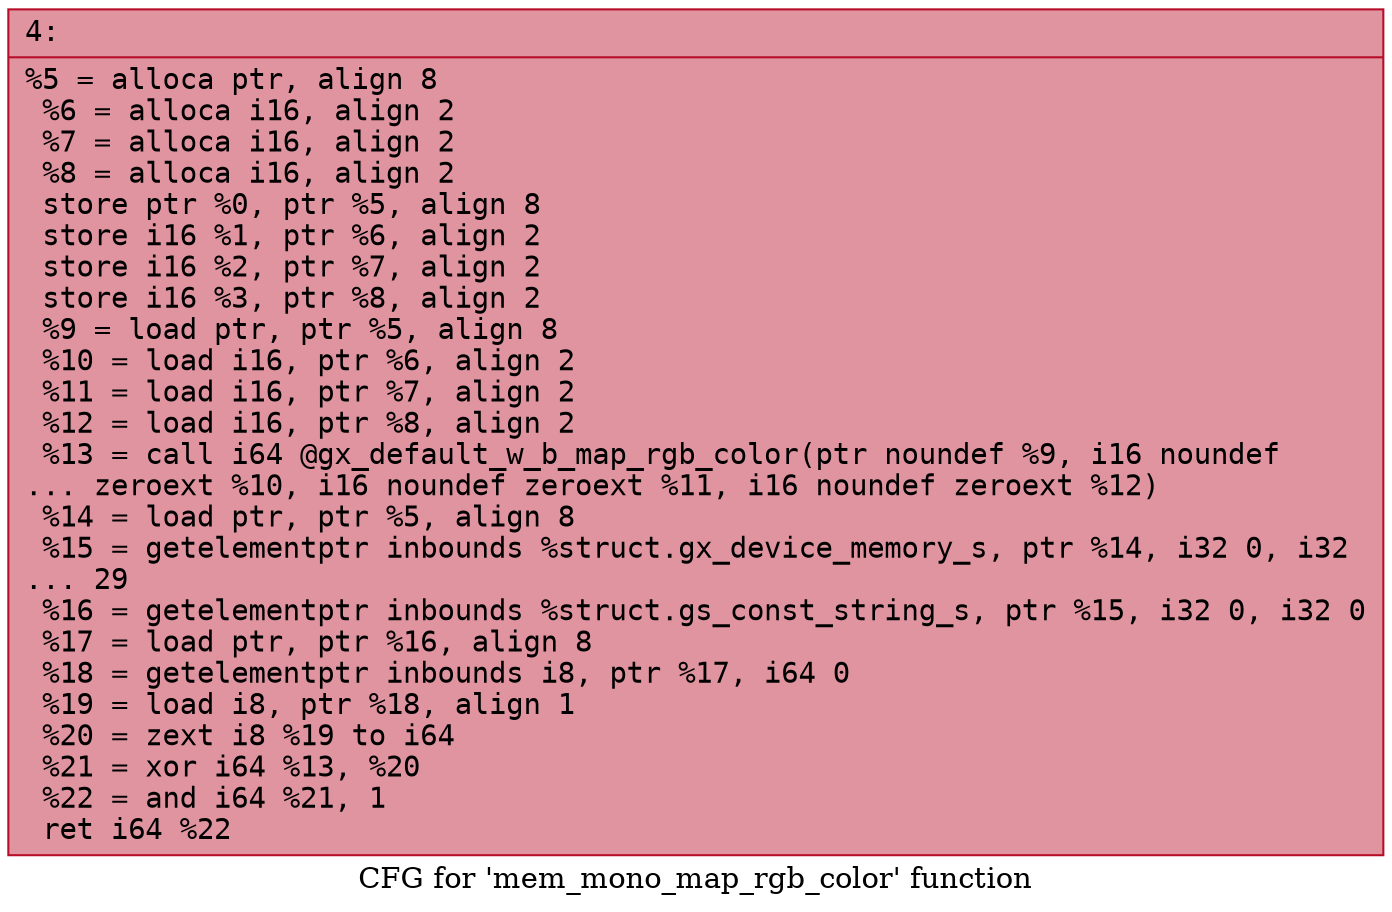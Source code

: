 digraph "CFG for 'mem_mono_map_rgb_color' function" {
	label="CFG for 'mem_mono_map_rgb_color' function";

	Node0x6000014fa170 [shape=record,color="#b70d28ff", style=filled, fillcolor="#b70d2870" fontname="Courier",label="{4:\l|  %5 = alloca ptr, align 8\l  %6 = alloca i16, align 2\l  %7 = alloca i16, align 2\l  %8 = alloca i16, align 2\l  store ptr %0, ptr %5, align 8\l  store i16 %1, ptr %6, align 2\l  store i16 %2, ptr %7, align 2\l  store i16 %3, ptr %8, align 2\l  %9 = load ptr, ptr %5, align 8\l  %10 = load i16, ptr %6, align 2\l  %11 = load i16, ptr %7, align 2\l  %12 = load i16, ptr %8, align 2\l  %13 = call i64 @gx_default_w_b_map_rgb_color(ptr noundef %9, i16 noundef\l... zeroext %10, i16 noundef zeroext %11, i16 noundef zeroext %12)\l  %14 = load ptr, ptr %5, align 8\l  %15 = getelementptr inbounds %struct.gx_device_memory_s, ptr %14, i32 0, i32\l... 29\l  %16 = getelementptr inbounds %struct.gs_const_string_s, ptr %15, i32 0, i32 0\l  %17 = load ptr, ptr %16, align 8\l  %18 = getelementptr inbounds i8, ptr %17, i64 0\l  %19 = load i8, ptr %18, align 1\l  %20 = zext i8 %19 to i64\l  %21 = xor i64 %13, %20\l  %22 = and i64 %21, 1\l  ret i64 %22\l}"];
}
